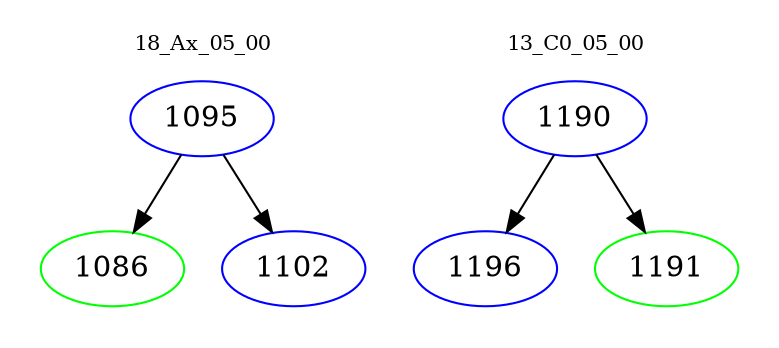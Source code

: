 digraph{
subgraph cluster_0 {
color = white
label = "18_Ax_05_00";
fontsize=10;
T0_1095 [label="1095", color="blue"]
T0_1095 -> T0_1086 [color="black"]
T0_1086 [label="1086", color="green"]
T0_1095 -> T0_1102 [color="black"]
T0_1102 [label="1102", color="blue"]
}
subgraph cluster_1 {
color = white
label = "13_C0_05_00";
fontsize=10;
T1_1190 [label="1190", color="blue"]
T1_1190 -> T1_1196 [color="black"]
T1_1196 [label="1196", color="blue"]
T1_1190 -> T1_1191 [color="black"]
T1_1191 [label="1191", color="green"]
}
}
